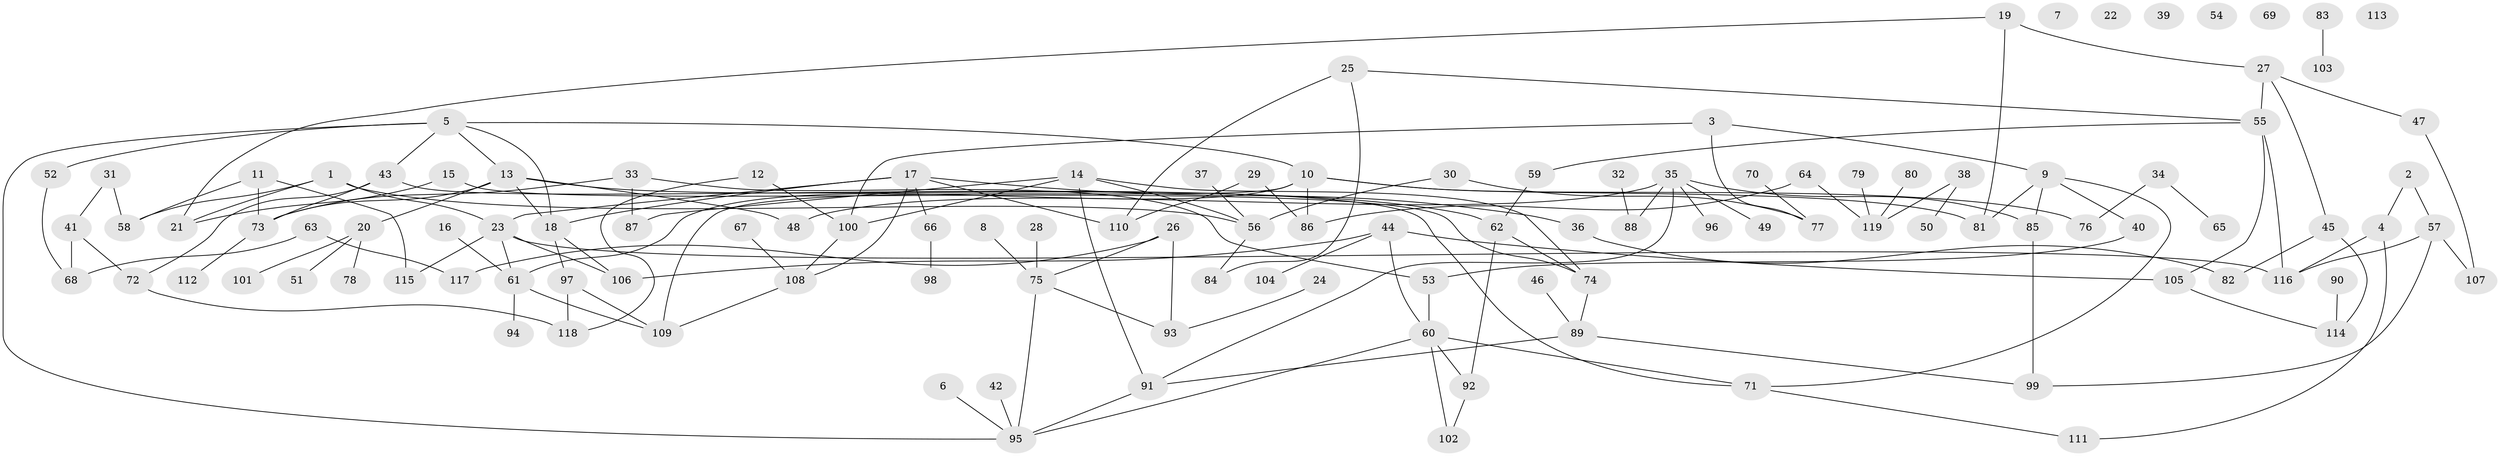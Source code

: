 // coarse degree distribution, {3: 0.24675324675324675, 5: 0.07792207792207792, 6: 0.05194805194805195, 4: 0.16883116883116883, 2: 0.18181818181818182, 1: 0.2077922077922078, 7: 0.06493506493506493}
// Generated by graph-tools (version 1.1) at 2025/35/03/04/25 23:35:57]
// undirected, 119 vertices, 157 edges
graph export_dot {
  node [color=gray90,style=filled];
  1;
  2;
  3;
  4;
  5;
  6;
  7;
  8;
  9;
  10;
  11;
  12;
  13;
  14;
  15;
  16;
  17;
  18;
  19;
  20;
  21;
  22;
  23;
  24;
  25;
  26;
  27;
  28;
  29;
  30;
  31;
  32;
  33;
  34;
  35;
  36;
  37;
  38;
  39;
  40;
  41;
  42;
  43;
  44;
  45;
  46;
  47;
  48;
  49;
  50;
  51;
  52;
  53;
  54;
  55;
  56;
  57;
  58;
  59;
  60;
  61;
  62;
  63;
  64;
  65;
  66;
  67;
  68;
  69;
  70;
  71;
  72;
  73;
  74;
  75;
  76;
  77;
  78;
  79;
  80;
  81;
  82;
  83;
  84;
  85;
  86;
  87;
  88;
  89;
  90;
  91;
  92;
  93;
  94;
  95;
  96;
  97;
  98;
  99;
  100;
  101;
  102;
  103;
  104;
  105;
  106;
  107;
  108;
  109;
  110;
  111;
  112;
  113;
  114;
  115;
  116;
  117;
  118;
  119;
  1 -- 21;
  1 -- 23;
  1 -- 56;
  1 -- 58;
  2 -- 4;
  2 -- 57;
  3 -- 9;
  3 -- 77;
  3 -- 100;
  4 -- 111;
  4 -- 116;
  5 -- 10;
  5 -- 13;
  5 -- 18;
  5 -- 43;
  5 -- 52;
  5 -- 95;
  6 -- 95;
  8 -- 75;
  9 -- 40;
  9 -- 71;
  9 -- 81;
  9 -- 85;
  10 -- 61;
  10 -- 76;
  10 -- 81;
  10 -- 86;
  10 -- 109;
  11 -- 58;
  11 -- 73;
  11 -- 115;
  12 -- 100;
  12 -- 118;
  13 -- 18;
  13 -- 20;
  13 -- 48;
  13 -- 62;
  13 -- 73;
  14 -- 56;
  14 -- 74;
  14 -- 87;
  14 -- 91;
  14 -- 100;
  15 -- 21;
  15 -- 74;
  16 -- 61;
  17 -- 18;
  17 -- 23;
  17 -- 36;
  17 -- 66;
  17 -- 108;
  17 -- 110;
  18 -- 97;
  18 -- 106;
  19 -- 21;
  19 -- 27;
  19 -- 81;
  20 -- 51;
  20 -- 78;
  20 -- 101;
  23 -- 61;
  23 -- 106;
  23 -- 115;
  23 -- 116;
  24 -- 93;
  25 -- 55;
  25 -- 84;
  25 -- 110;
  26 -- 75;
  26 -- 93;
  26 -- 117;
  27 -- 45;
  27 -- 47;
  27 -- 55;
  28 -- 75;
  29 -- 86;
  29 -- 110;
  30 -- 56;
  30 -- 77;
  31 -- 41;
  31 -- 58;
  32 -- 88;
  33 -- 53;
  33 -- 73;
  33 -- 87;
  34 -- 65;
  34 -- 76;
  35 -- 48;
  35 -- 49;
  35 -- 85;
  35 -- 88;
  35 -- 91;
  35 -- 96;
  36 -- 82;
  37 -- 56;
  38 -- 50;
  38 -- 119;
  40 -- 53;
  41 -- 68;
  41 -- 72;
  42 -- 95;
  43 -- 71;
  43 -- 72;
  43 -- 73;
  44 -- 60;
  44 -- 104;
  44 -- 105;
  44 -- 106;
  45 -- 82;
  45 -- 114;
  46 -- 89;
  47 -- 107;
  52 -- 68;
  53 -- 60;
  55 -- 59;
  55 -- 105;
  55 -- 116;
  56 -- 84;
  57 -- 99;
  57 -- 107;
  57 -- 116;
  59 -- 62;
  60 -- 71;
  60 -- 92;
  60 -- 95;
  60 -- 102;
  61 -- 94;
  61 -- 109;
  62 -- 74;
  62 -- 92;
  63 -- 68;
  63 -- 117;
  64 -- 86;
  64 -- 119;
  66 -- 98;
  67 -- 108;
  70 -- 77;
  71 -- 111;
  72 -- 118;
  73 -- 112;
  74 -- 89;
  75 -- 93;
  75 -- 95;
  79 -- 119;
  80 -- 119;
  83 -- 103;
  85 -- 99;
  89 -- 91;
  89 -- 99;
  90 -- 114;
  91 -- 95;
  92 -- 102;
  97 -- 109;
  97 -- 118;
  100 -- 108;
  105 -- 114;
  108 -- 109;
}
